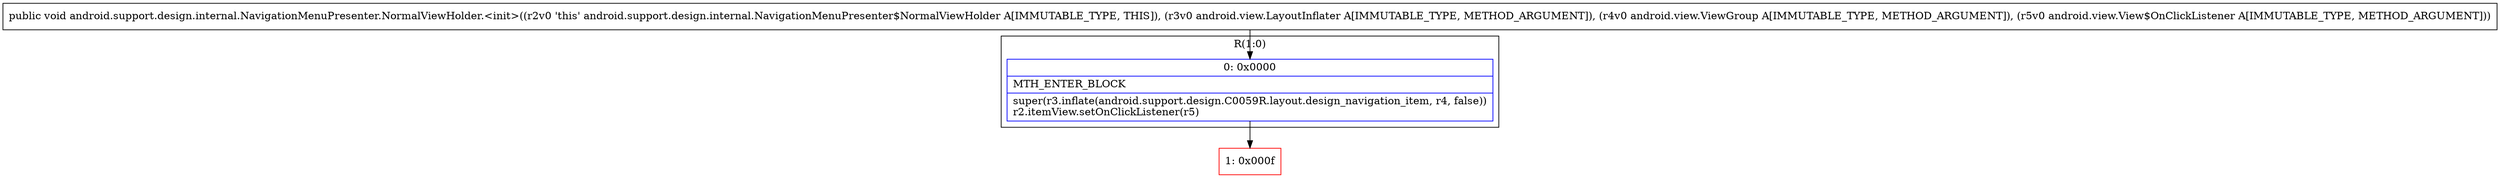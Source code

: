 digraph "CFG forandroid.support.design.internal.NavigationMenuPresenter.NormalViewHolder.\<init\>(Landroid\/view\/LayoutInflater;Landroid\/view\/ViewGroup;Landroid\/view\/View$OnClickListener;)V" {
subgraph cluster_Region_2091305637 {
label = "R(1:0)";
node [shape=record,color=blue];
Node_0 [shape=record,label="{0\:\ 0x0000|MTH_ENTER_BLOCK\l|super(r3.inflate(android.support.design.C0059R.layout.design_navigation_item, r4, false))\lr2.itemView.setOnClickListener(r5)\l}"];
}
Node_1 [shape=record,color=red,label="{1\:\ 0x000f}"];
MethodNode[shape=record,label="{public void android.support.design.internal.NavigationMenuPresenter.NormalViewHolder.\<init\>((r2v0 'this' android.support.design.internal.NavigationMenuPresenter$NormalViewHolder A[IMMUTABLE_TYPE, THIS]), (r3v0 android.view.LayoutInflater A[IMMUTABLE_TYPE, METHOD_ARGUMENT]), (r4v0 android.view.ViewGroup A[IMMUTABLE_TYPE, METHOD_ARGUMENT]), (r5v0 android.view.View$OnClickListener A[IMMUTABLE_TYPE, METHOD_ARGUMENT])) }"];
MethodNode -> Node_0;
Node_0 -> Node_1;
}

